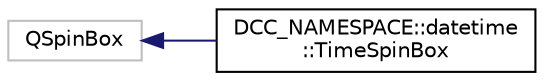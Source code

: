 digraph "类继承关系图"
{
  edge [fontname="Helvetica",fontsize="10",labelfontname="Helvetica",labelfontsize="10"];
  node [fontname="Helvetica",fontsize="10",shape=record];
  rankdir="LR";
  Node971 [label="QSpinBox",height=0.2,width=0.4,color="grey75", fillcolor="white", style="filled"];
  Node971 -> Node0 [dir="back",color="midnightblue",fontsize="10",style="solid",fontname="Helvetica"];
  Node0 [label="DCC_NAMESPACE::datetime\l::TimeSpinBox",height=0.2,width=0.4,color="black", fillcolor="white", style="filled",URL="$class_d_c_c___n_a_m_e_s_p_a_c_e_1_1datetime_1_1_time_spin_box.html"];
}
